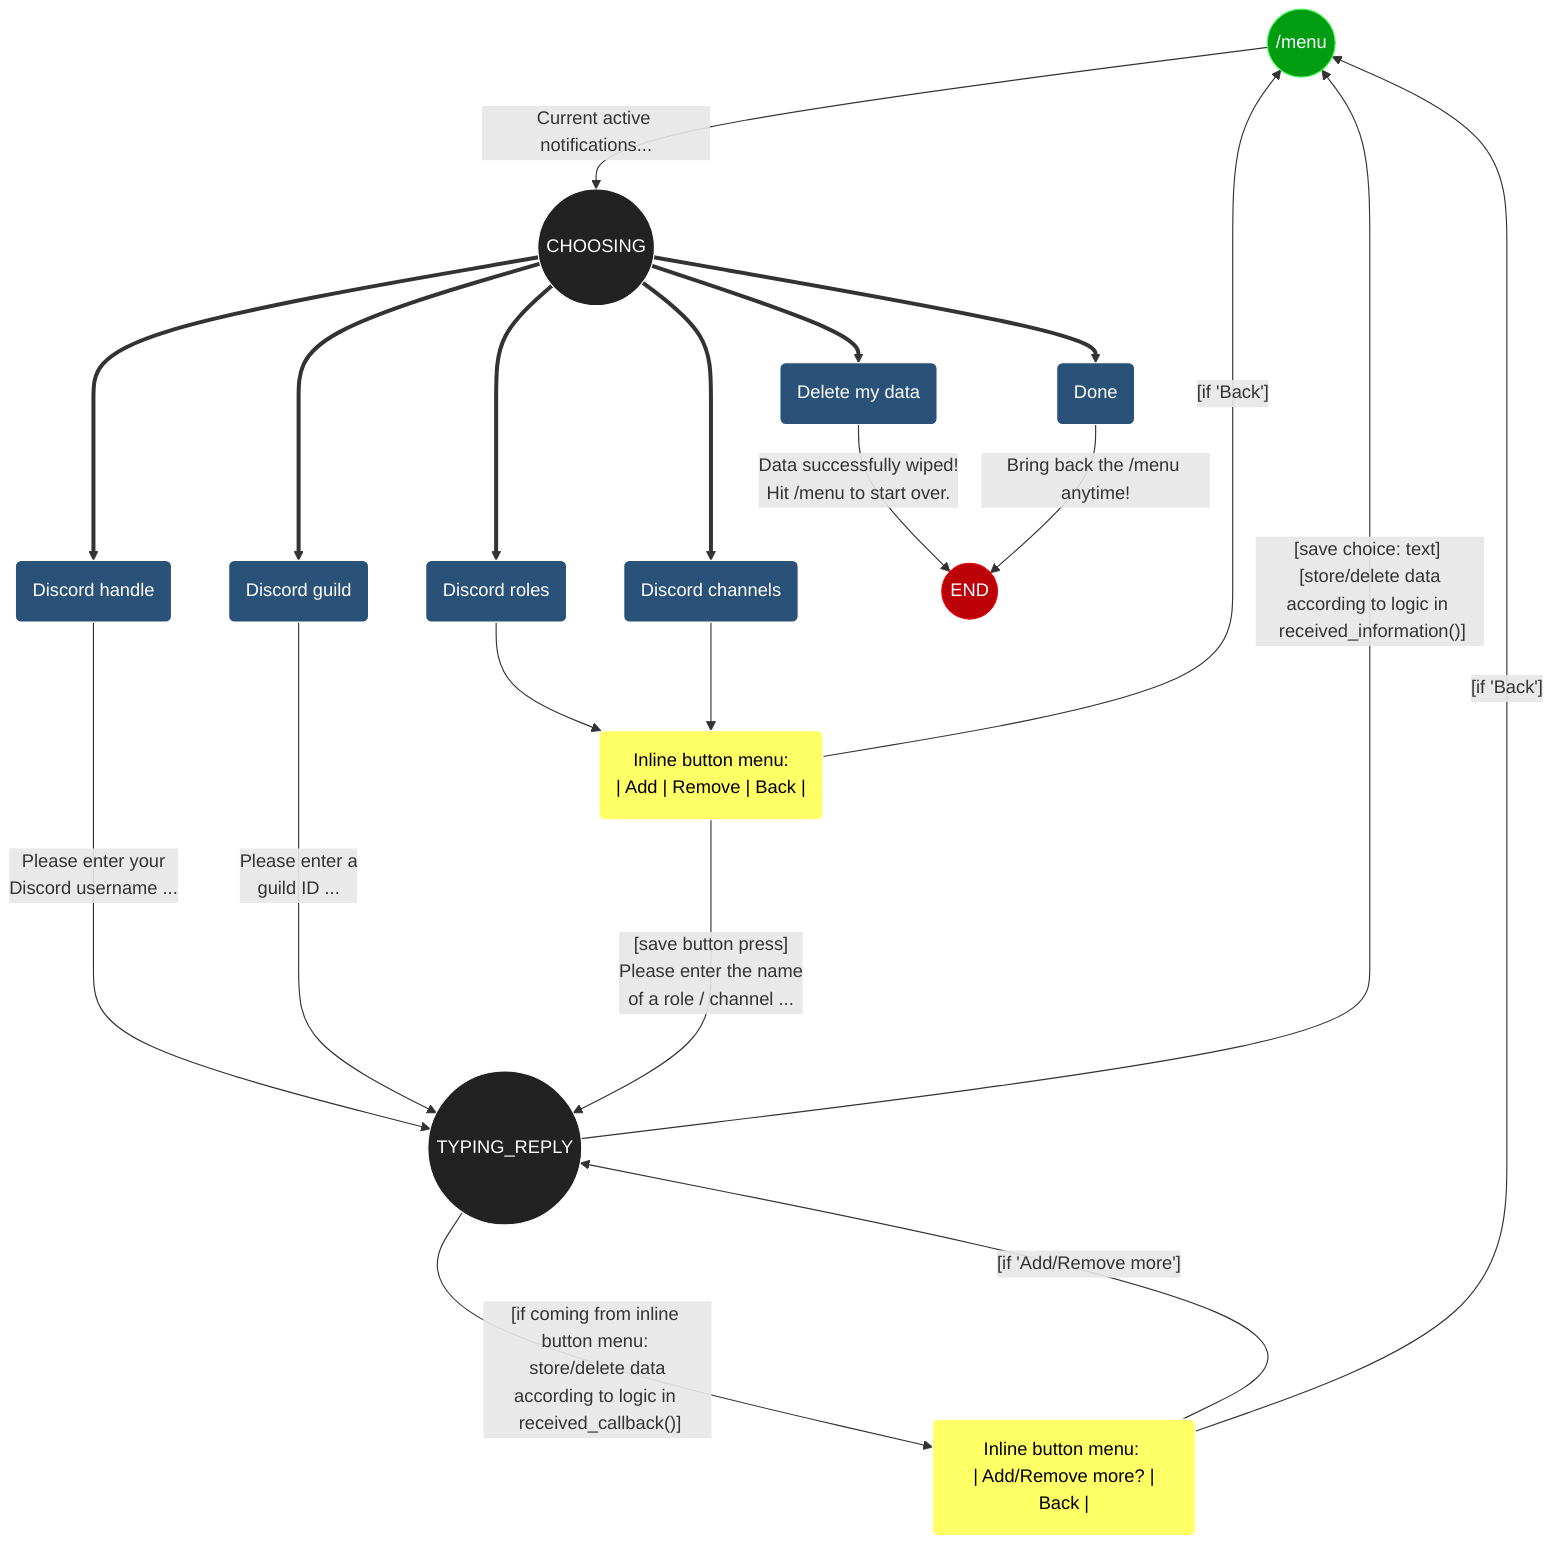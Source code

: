 flowchart TB
    %% Documentation: https://mermaid-js.github.io/mermaid/#/flowchart
    %% To generate png file: mmdc -i <source>.mmd -o <target>.png

    MENU(("/menu")):::entryPoint -->|Current active notifications...| CHOOSING((CHOOSING)):::state


    CHOOSING ==> guild("Discord guild"):::userInput
    CHOOSING ===> roles("Discord roles"):::userInput
    CHOOSING ===> channels("Discord channels"):::userInput
    CHOOSING ==> handle("Discord handle"):::userInput
    CHOOSING ==> delete("Delete my data"):::userInput
    CHOOSING ==> done("Done"):::userInput

    handle ----> |"Please enter your <br /> Discord username ..."| TYPING_REPLY
    guild ----> |"Please enter a <br /> guild ID ..."| TYPING_REPLY
    roles --> submenu("Inline button menu: <br /> | Add | Remove | Back |"):::inlineMenu
    channels --> submenu
    delete --> |"Data successfully wiped! <br /> Hit /menu to start over."| End
    done --> |"Bring back the /menu anytime!"| End(("END")):::termination

    submenu ---> |"[save button press] <br /> Please enter the name <br /> of a role / channel ..."| TYPING_REPLY((TYPING_REPLY)):::state
    submenu --> |"[if 'Back']"| MENU

    add_remove_more --> |"[if 'Add/Remove more']"| TYPING_REPLY
    add_remove_more --> |"[if 'Back']"| MENU

    TYPING_REPLY --> |"[if coming from inline button menu: <br /> store/delete data according to logic in <br /> received_callback()]"| add_remove_more("Inline button menu: <br /> | Add/Remove more? | Back |"):::inlineMenu
    TYPING_REPLY --> |"[save choice: text] <br /> [store/delete data according to logic in <br /> received_information()] "| MENU

    classDef userInput fill:#2a5279, color:#ffffff, stroke:#ffffff
    classDef inlineMenu fill:#ffff66, color:#000000, stroke:#ffffff
    classDef state fill:#222222, color:#ffffff, stroke:#ffffff
    classDef entryPoint fill:#009c11, stroke:#42FF57, color:#ffffff
    classDef termination fill:#bb0007, stroke:#E60109, color:#ffffff